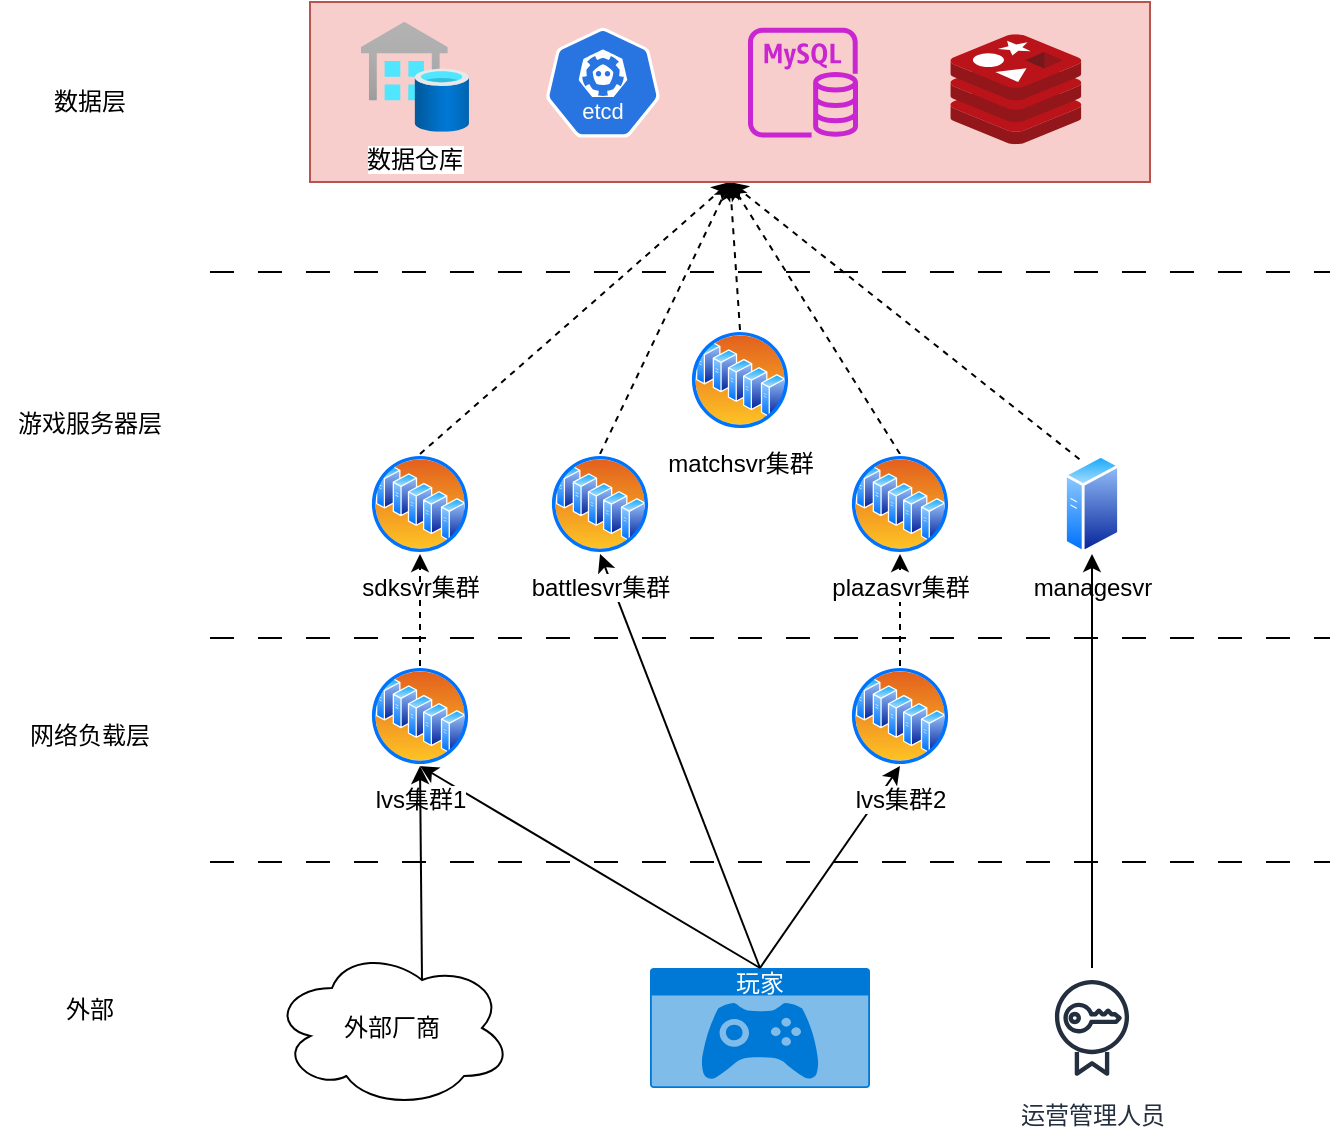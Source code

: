 <mxfile version="24.5.2" type="github">
  <diagram name="第 1 页" id="XuOUZIwP2onzIv2oyacx">
    <mxGraphModel dx="1213" dy="746" grid="1" gridSize="10" guides="1" tooltips="1" connect="1" arrows="1" fold="1" page="1" pageScale="1" pageWidth="827" pageHeight="1169" math="0" shadow="0">
      <root>
        <mxCell id="0" />
        <mxCell id="1" parent="0" />
        <mxCell id="TwGFYfnI05jkutvLy95H-22" value="玩家" style="html=1;whiteSpace=wrap;strokeColor=none;fillColor=#0079D6;labelPosition=center;verticalLabelPosition=middle;verticalAlign=top;align=center;fontSize=12;outlineConnect=0;spacingTop=-6;fontColor=#FFFFFF;sketch=0;shape=mxgraph.sitemap.game;" vertex="1" parent="1">
          <mxGeometry x="380" y="549" width="110" height="60" as="geometry" />
        </mxCell>
        <mxCell id="TwGFYfnI05jkutvLy95H-84" value="" style="endArrow=classic;html=1;rounded=0;exitX=0.5;exitY=0;exitDx=0;exitDy=0;dashed=1;entryX=0.5;entryY=1;entryDx=0;entryDy=0;" edge="1" parent="1" source="TwGFYfnI05jkutvLy95H-115" target="TwGFYfnI05jkutvLy95H-15">
          <mxGeometry width="50" height="50" relative="1" as="geometry">
            <mxPoint x="640" y="255" as="sourcePoint" />
            <mxPoint x="534" y="330" as="targetPoint" />
          </mxGeometry>
        </mxCell>
        <mxCell id="TwGFYfnI05jkutvLy95H-85" value="" style="endArrow=classic;html=1;rounded=0;exitX=0.5;exitY=0;exitDx=0;exitDy=0;entryX=0.5;entryY=1;entryDx=0;entryDy=0;dashed=1;" edge="1" parent="1" source="TwGFYfnI05jkutvLy95H-117" target="TwGFYfnI05jkutvLy95H-15">
          <mxGeometry width="50" height="50" relative="1" as="geometry">
            <mxPoint x="417.5" y="310" as="sourcePoint" />
            <mxPoint x="534" y="330" as="targetPoint" />
          </mxGeometry>
        </mxCell>
        <mxCell id="TwGFYfnI05jkutvLy95H-86" value="" style="endArrow=classic;html=1;rounded=0;exitX=0.5;exitY=0;exitDx=0;exitDy=0;entryX=0.5;entryY=1;entryDx=0;entryDy=0;dashed=1;" edge="1" parent="1" source="TwGFYfnI05jkutvLy95H-114" target="TwGFYfnI05jkutvLy95H-15">
          <mxGeometry width="50" height="50" relative="1" as="geometry">
            <mxPoint x="255" y="310" as="sourcePoint" />
            <mxPoint x="534" y="330" as="targetPoint" />
          </mxGeometry>
        </mxCell>
        <mxCell id="TwGFYfnI05jkutvLy95H-89" value="managesvr" style="image;aspect=fixed;perimeter=ellipsePerimeter;html=1;align=center;shadow=0;dashed=0;spacingTop=3;image=img/lib/active_directory/generic_server.svg;" vertex="1" parent="1">
          <mxGeometry x="587" y="292" width="28.0" height="50" as="geometry" />
        </mxCell>
        <mxCell id="TwGFYfnI05jkutvLy95H-91" value="&lt;div&gt;sdksvr集群&lt;/div&gt;" style="image;aspect=fixed;perimeter=ellipsePerimeter;html=1;align=center;shadow=0;dashed=0;spacingTop=3;image=img/lib/active_directory/server_farm.svg;imageBackground=none;" vertex="1" parent="1">
          <mxGeometry x="240" y="292" width="50" height="50" as="geometry" />
        </mxCell>
        <mxCell id="TwGFYfnI05jkutvLy95H-93" value="" style="endArrow=classic;html=1;rounded=0;exitX=0.25;exitY=0;exitDx=0;exitDy=0;dashed=1;entryX=0.5;entryY=1;entryDx=0;entryDy=0;" edge="1" parent="1" source="TwGFYfnI05jkutvLy95H-89" target="TwGFYfnI05jkutvLy95H-15">
          <mxGeometry width="50" height="50" relative="1" as="geometry">
            <mxPoint x="420" y="380" as="sourcePoint" />
            <mxPoint x="520" y="70" as="targetPoint" />
          </mxGeometry>
        </mxCell>
        <mxCell id="TwGFYfnI05jkutvLy95H-106" value="" style="endArrow=classic;html=1;rounded=0;entryX=0.5;entryY=1;entryDx=0;entryDy=0;exitX=0.5;exitY=0;exitDx=0;exitDy=0;exitPerimeter=0;" edge="1" parent="1" source="TwGFYfnI05jkutvLy95H-22" target="TwGFYfnI05jkutvLy95H-114">
          <mxGeometry width="50" height="50" relative="1" as="geometry">
            <mxPoint x="320" y="580" as="sourcePoint" />
            <mxPoint x="255" y="380" as="targetPoint" />
          </mxGeometry>
        </mxCell>
        <mxCell id="TwGFYfnI05jkutvLy95H-107" value="" style="endArrow=classic;html=1;rounded=0;exitX=0.5;exitY=0;exitDx=0;exitDy=0;exitPerimeter=0;entryX=0.5;entryY=1;entryDx=0;entryDy=0;" edge="1" parent="1" source="TwGFYfnI05jkutvLy95H-22" target="TwGFYfnI05jkutvLy95H-120">
          <mxGeometry width="50" height="50" relative="1" as="geometry">
            <mxPoint x="420" y="380" as="sourcePoint" />
            <mxPoint x="470" y="330" as="targetPoint" />
          </mxGeometry>
        </mxCell>
        <mxCell id="TwGFYfnI05jkutvLy95H-108" value="" style="endArrow=classic;html=1;rounded=0;exitX=0.5;exitY=0;exitDx=0;exitDy=0;entryX=0.5;entryY=1;entryDx=0;entryDy=0;dashed=1;" edge="1" parent="1" source="TwGFYfnI05jkutvLy95H-91" target="TwGFYfnI05jkutvLy95H-15">
          <mxGeometry width="50" height="50" relative="1" as="geometry">
            <mxPoint x="420" y="380" as="sourcePoint" />
            <mxPoint x="470" y="330" as="targetPoint" />
          </mxGeometry>
        </mxCell>
        <mxCell id="TwGFYfnI05jkutvLy95H-109" value="运营管理人员" style="sketch=0;outlineConnect=0;fontColor=#232F3E;gradientColor=none;strokeColor=#232F3E;fillColor=#ffffff;dashed=0;verticalLabelPosition=bottom;verticalAlign=top;align=center;html=1;fontSize=12;fontStyle=0;aspect=fixed;shape=mxgraph.aws4.resourceIcon;resIcon=mxgraph.aws4.certificate_manager;" vertex="1" parent="1">
          <mxGeometry x="571" y="549" width="60" height="60" as="geometry" />
        </mxCell>
        <mxCell id="TwGFYfnI05jkutvLy95H-110" value="" style="endArrow=classic;html=1;rounded=0;entryX=0.5;entryY=1;entryDx=0;entryDy=0;" edge="1" parent="1" source="TwGFYfnI05jkutvLy95H-109" target="TwGFYfnI05jkutvLy95H-89">
          <mxGeometry width="50" height="50" relative="1" as="geometry">
            <mxPoint x="600" y="500" as="sourcePoint" />
            <mxPoint x="470" y="330" as="targetPoint" />
          </mxGeometry>
        </mxCell>
        <mxCell id="TwGFYfnI05jkutvLy95H-111" value="" style="endArrow=classic;html=1;rounded=0;exitX=0.5;exitY=0;exitDx=0;exitDy=0;exitPerimeter=0;entryX=0.5;entryY=1;entryDx=0;entryDy=0;" edge="1" parent="1" source="TwGFYfnI05jkutvLy95H-22" target="TwGFYfnI05jkutvLy95H-49">
          <mxGeometry width="50" height="50" relative="1" as="geometry">
            <mxPoint x="420" y="380" as="sourcePoint" />
            <mxPoint x="470" y="330" as="targetPoint" />
          </mxGeometry>
        </mxCell>
        <mxCell id="TwGFYfnI05jkutvLy95H-112" value="" style="endArrow=classic;html=1;rounded=0;exitX=0.5;exitY=0;exitDx=0;exitDy=0;entryX=0.5;entryY=1;entryDx=0;entryDy=0;dashed=1;" edge="1" parent="1" source="TwGFYfnI05jkutvLy95H-49" target="TwGFYfnI05jkutvLy95H-117">
          <mxGeometry width="50" height="50" relative="1" as="geometry">
            <mxPoint x="420" y="380" as="sourcePoint" />
            <mxPoint x="465" y="380" as="targetPoint" />
          </mxGeometry>
        </mxCell>
        <mxCell id="TwGFYfnI05jkutvLy95H-49" value="lvs集群2" style="image;aspect=fixed;perimeter=ellipsePerimeter;html=1;align=center;shadow=0;dashed=0;spacingTop=3;image=img/lib/active_directory/server_farm.svg;" vertex="1" parent="1">
          <mxGeometry x="480" y="398" width="50" height="50" as="geometry" />
        </mxCell>
        <mxCell id="TwGFYfnI05jkutvLy95H-114" value="&lt;div&gt;battlesvr集群&lt;/div&gt;" style="image;aspect=fixed;perimeter=ellipsePerimeter;html=1;align=center;shadow=0;dashed=0;spacingTop=3;image=img/lib/active_directory/server_farm.svg;" vertex="1" parent="1">
          <mxGeometry x="330" y="292" width="50" height="50" as="geometry" />
        </mxCell>
        <mxCell id="TwGFYfnI05jkutvLy95H-115" value="matchsvr集群" style="image;aspect=fixed;perimeter=ellipsePerimeter;html=1;align=center;shadow=0;dashed=0;spacingTop=3;image=img/lib/active_directory/server_farm.svg;" vertex="1" parent="1">
          <mxGeometry x="400" y="230" width="50" height="50" as="geometry" />
        </mxCell>
        <mxCell id="TwGFYfnI05jkutvLy95H-117" value="plazasvr集群" style="image;aspect=fixed;perimeter=ellipsePerimeter;html=1;align=center;shadow=0;dashed=0;spacingTop=3;image=img/lib/active_directory/server_farm.svg;" vertex="1" parent="1">
          <mxGeometry x="480" y="292" width="50" height="50" as="geometry" />
        </mxCell>
        <mxCell id="TwGFYfnI05jkutvLy95H-119" value="" style="endArrow=none;html=1;rounded=0;dashed=1;dashPattern=12 12;" edge="1" parent="1">
          <mxGeometry width="50" height="50" relative="1" as="geometry">
            <mxPoint x="160" y="496" as="sourcePoint" />
            <mxPoint x="720" y="496" as="targetPoint" />
          </mxGeometry>
        </mxCell>
        <mxCell id="TwGFYfnI05jkutvLy95H-15" value="" style="rounded=0;whiteSpace=wrap;html=1;fillColor=#f8cecc;strokeColor=#b85450;container=0;" vertex="1" parent="1">
          <mxGeometry x="210" y="66" width="420" height="90" as="geometry" />
        </mxCell>
        <mxCell id="TwGFYfnI05jkutvLy95H-19" value="" style="image;sketch=0;aspect=fixed;html=1;points=[];align=center;fontSize=12;image=img/lib/mscae/Cache_Redis_Product.svg;container=0;" vertex="1" parent="1">
          <mxGeometry x="530.18" y="82.063" width="65.48" height="55" as="geometry" />
        </mxCell>
        <mxCell id="TwGFYfnI05jkutvLy95H-20" value="" style="sketch=0;outlineConnect=0;fontColor=#232F3E;gradientColor=none;fillColor=#C925D1;strokeColor=none;dashed=0;verticalLabelPosition=bottom;verticalAlign=top;align=center;html=1;fontSize=12;fontStyle=0;aspect=fixed;pointerEvents=1;shape=mxgraph.aws4.rds_mysql_instance;container=0;" vertex="1" parent="1">
          <mxGeometry x="428.995" y="78.788" width="55" height="55" as="geometry" />
        </mxCell>
        <mxCell id="TwGFYfnI05jkutvLy95H-75" value="" style="aspect=fixed;sketch=0;html=1;dashed=0;whitespace=wrap;verticalLabelPosition=bottom;verticalAlign=top;fillColor=#2875E2;strokeColor=#ffffff;points=[[0.005,0.63,0],[0.1,0.2,0],[0.9,0.2,0],[0.5,0,0],[0.995,0.63,0],[0.72,0.99,0],[0.5,1,0],[0.28,0.99,0]];shape=mxgraph.kubernetes.icon2;kubernetesLabel=1;prIcon=etcd;container=0;" vertex="1" parent="1">
          <mxGeometry x="327.83" y="78.79" width="57.29" height="55" as="geometry" />
        </mxCell>
        <mxCell id="TwGFYfnI05jkutvLy95H-88" value="数据仓库" style="image;aspect=fixed;html=1;points=[];align=center;fontSize=12;image=img/lib/azure2/databases/SQL_Data_Warehouses.svg;container=0;" vertex="1" parent="1">
          <mxGeometry x="235.403" y="75.927" width="54.16" height="55" as="geometry" />
        </mxCell>
        <mxCell id="TwGFYfnI05jkutvLy95H-120" value="lvs集群1" style="image;aspect=fixed;perimeter=ellipsePerimeter;html=1;align=center;shadow=0;dashed=0;spacingTop=3;image=img/lib/active_directory/server_farm.svg;" vertex="1" parent="1">
          <mxGeometry x="240" y="398" width="50" height="50" as="geometry" />
        </mxCell>
        <mxCell id="TwGFYfnI05jkutvLy95H-122" value="" style="endArrow=classic;html=1;rounded=0;exitX=0.5;exitY=0;exitDx=0;exitDy=0;entryX=0.5;entryY=1;entryDx=0;entryDy=0;dashed=1;" edge="1" parent="1" source="TwGFYfnI05jkutvLy95H-120" target="TwGFYfnI05jkutvLy95H-91">
          <mxGeometry width="50" height="50" relative="1" as="geometry">
            <mxPoint x="420" y="380" as="sourcePoint" />
            <mxPoint x="470" y="330" as="targetPoint" />
          </mxGeometry>
        </mxCell>
        <mxCell id="TwGFYfnI05jkutvLy95H-123" value="外部厂商" style="ellipse;shape=cloud;whiteSpace=wrap;html=1;" vertex="1" parent="1">
          <mxGeometry x="191" y="539" width="120" height="80" as="geometry" />
        </mxCell>
        <mxCell id="TwGFYfnI05jkutvLy95H-124" value="" style="endArrow=classic;html=1;rounded=0;exitX=0.625;exitY=0.2;exitDx=0;exitDy=0;exitPerimeter=0;entryX=0.5;entryY=1;entryDx=0;entryDy=0;" edge="1" parent="1" source="TwGFYfnI05jkutvLy95H-123" target="TwGFYfnI05jkutvLy95H-120">
          <mxGeometry width="50" height="50" relative="1" as="geometry">
            <mxPoint x="420" y="380" as="sourcePoint" />
            <mxPoint x="470" y="330" as="targetPoint" />
          </mxGeometry>
        </mxCell>
        <mxCell id="TwGFYfnI05jkutvLy95H-125" value="" style="endArrow=none;html=1;rounded=0;dashed=1;dashPattern=12 12;" edge="1" parent="1">
          <mxGeometry width="50" height="50" relative="1" as="geometry">
            <mxPoint x="160" y="384" as="sourcePoint" />
            <mxPoint x="720" y="384" as="targetPoint" />
          </mxGeometry>
        </mxCell>
        <mxCell id="TwGFYfnI05jkutvLy95H-126" value="" style="endArrow=none;html=1;rounded=0;dashed=1;dashPattern=12 12;" edge="1" parent="1">
          <mxGeometry width="50" height="50" relative="1" as="geometry">
            <mxPoint x="160" y="201" as="sourcePoint" />
            <mxPoint x="720" y="201" as="targetPoint" />
          </mxGeometry>
        </mxCell>
        <mxCell id="TwGFYfnI05jkutvLy95H-127" value="数据层" style="text;strokeColor=none;align=center;fillColor=none;html=1;verticalAlign=middle;whiteSpace=wrap;rounded=0;" vertex="1" parent="1">
          <mxGeometry x="70" y="100.93" width="60" height="30" as="geometry" />
        </mxCell>
        <mxCell id="TwGFYfnI05jkutvLy95H-128" value="游戏服务器层" style="text;strokeColor=none;align=center;fillColor=none;html=1;verticalAlign=middle;whiteSpace=wrap;rounded=0;" vertex="1" parent="1">
          <mxGeometry x="55" y="262" width="90" height="30" as="geometry" />
        </mxCell>
        <mxCell id="TwGFYfnI05jkutvLy95H-129" value="网络负载层" style="text;strokeColor=none;align=center;fillColor=none;html=1;verticalAlign=middle;whiteSpace=wrap;rounded=0;" vertex="1" parent="1">
          <mxGeometry x="55" y="418" width="90" height="30" as="geometry" />
        </mxCell>
        <mxCell id="TwGFYfnI05jkutvLy95H-130" value="外部" style="text;strokeColor=none;align=center;fillColor=none;html=1;verticalAlign=middle;whiteSpace=wrap;rounded=0;" vertex="1" parent="1">
          <mxGeometry x="55" y="555" width="90" height="30" as="geometry" />
        </mxCell>
      </root>
    </mxGraphModel>
  </diagram>
</mxfile>
